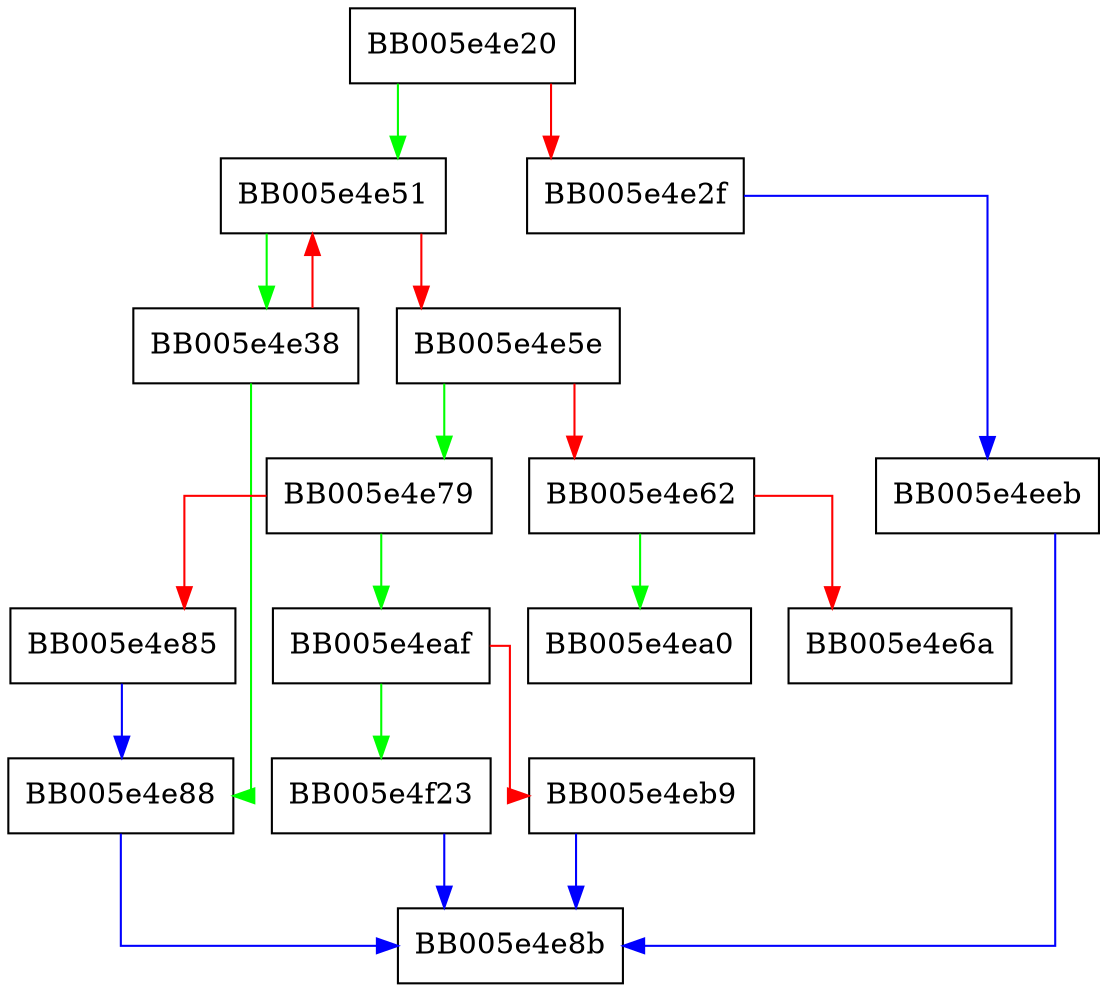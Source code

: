 digraph OSSL_HTTP_REQ_CTX_exchange {
  node [shape="box"];
  graph [splines=ortho];
  BB005e4e20 -> BB005e4e51 [color="green"];
  BB005e4e20 -> BB005e4e2f [color="red"];
  BB005e4e2f -> BB005e4eeb [color="blue"];
  BB005e4e38 -> BB005e4e88 [color="green"];
  BB005e4e38 -> BB005e4e51 [color="red"];
  BB005e4e51 -> BB005e4e38 [color="green"];
  BB005e4e51 -> BB005e4e5e [color="red"];
  BB005e4e5e -> BB005e4e79 [color="green"];
  BB005e4e5e -> BB005e4e62 [color="red"];
  BB005e4e62 -> BB005e4ea0 [color="green"];
  BB005e4e62 -> BB005e4e6a [color="red"];
  BB005e4e79 -> BB005e4eaf [color="green"];
  BB005e4e79 -> BB005e4e85 [color="red"];
  BB005e4e85 -> BB005e4e88 [color="blue"];
  BB005e4e88 -> BB005e4e8b [color="blue"];
  BB005e4eaf -> BB005e4f23 [color="green"];
  BB005e4eaf -> BB005e4eb9 [color="red"];
  BB005e4eb9 -> BB005e4e8b [color="blue"];
  BB005e4eeb -> BB005e4e8b [color="blue"];
  BB005e4f23 -> BB005e4e8b [color="blue"];
}